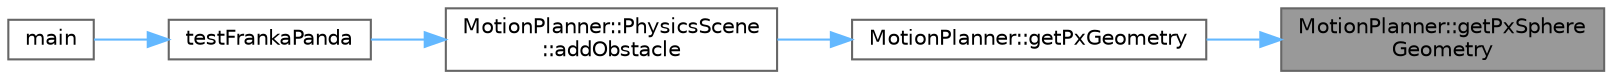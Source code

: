 digraph "MotionPlanner::getPxSphereGeometry"
{
 // LATEX_PDF_SIZE
  bgcolor="transparent";
  edge [fontname=Helvetica,fontsize=10,labelfontname=Helvetica,labelfontsize=10];
  node [fontname=Helvetica,fontsize=10,shape=box,height=0.2,width=0.4];
  rankdir="RL";
  Node1 [label="MotionPlanner::getPxSphere\lGeometry",height=0.2,width=0.4,color="gray40", fillcolor="grey60", style="filled", fontcolor="black",tooltip=" "];
  Node1 -> Node2 [dir="back",color="steelblue1",style="solid"];
  Node2 [label="MotionPlanner::getPxGeometry",height=0.2,width=0.4,color="grey40", fillcolor="white", style="filled",URL="$namespace_motion_planner.html#a9f065fef79f13d23e7c084691a30a62e",tooltip=" "];
  Node2 -> Node3 [dir="back",color="steelblue1",style="solid"];
  Node3 [label="MotionPlanner::PhysicsScene\l::addObstacle",height=0.2,width=0.4,color="grey40", fillcolor="white", style="filled",URL="$class_motion_planner_1_1_physics_scene.html#a505e5f84b92c7dd8c0c955f476842b6e",tooltip=" "];
  Node3 -> Node4 [dir="back",color="steelblue1",style="solid"];
  Node4 [label="testFrankaPanda",height=0.2,width=0.4,color="grey40", fillcolor="white", style="filled",URL="$main_8cpp.html#a6cbcdf8cc0f6c0e1374ac9a559f6114f",tooltip=" "];
  Node4 -> Node5 [dir="back",color="steelblue1",style="solid"];
  Node5 [label="main",height=0.2,width=0.4,color="grey40", fillcolor="white", style="filled",URL="$main_8cpp.html#ae66f6b31b5ad750f1fe042a706a4e3d4",tooltip=" "];
}
